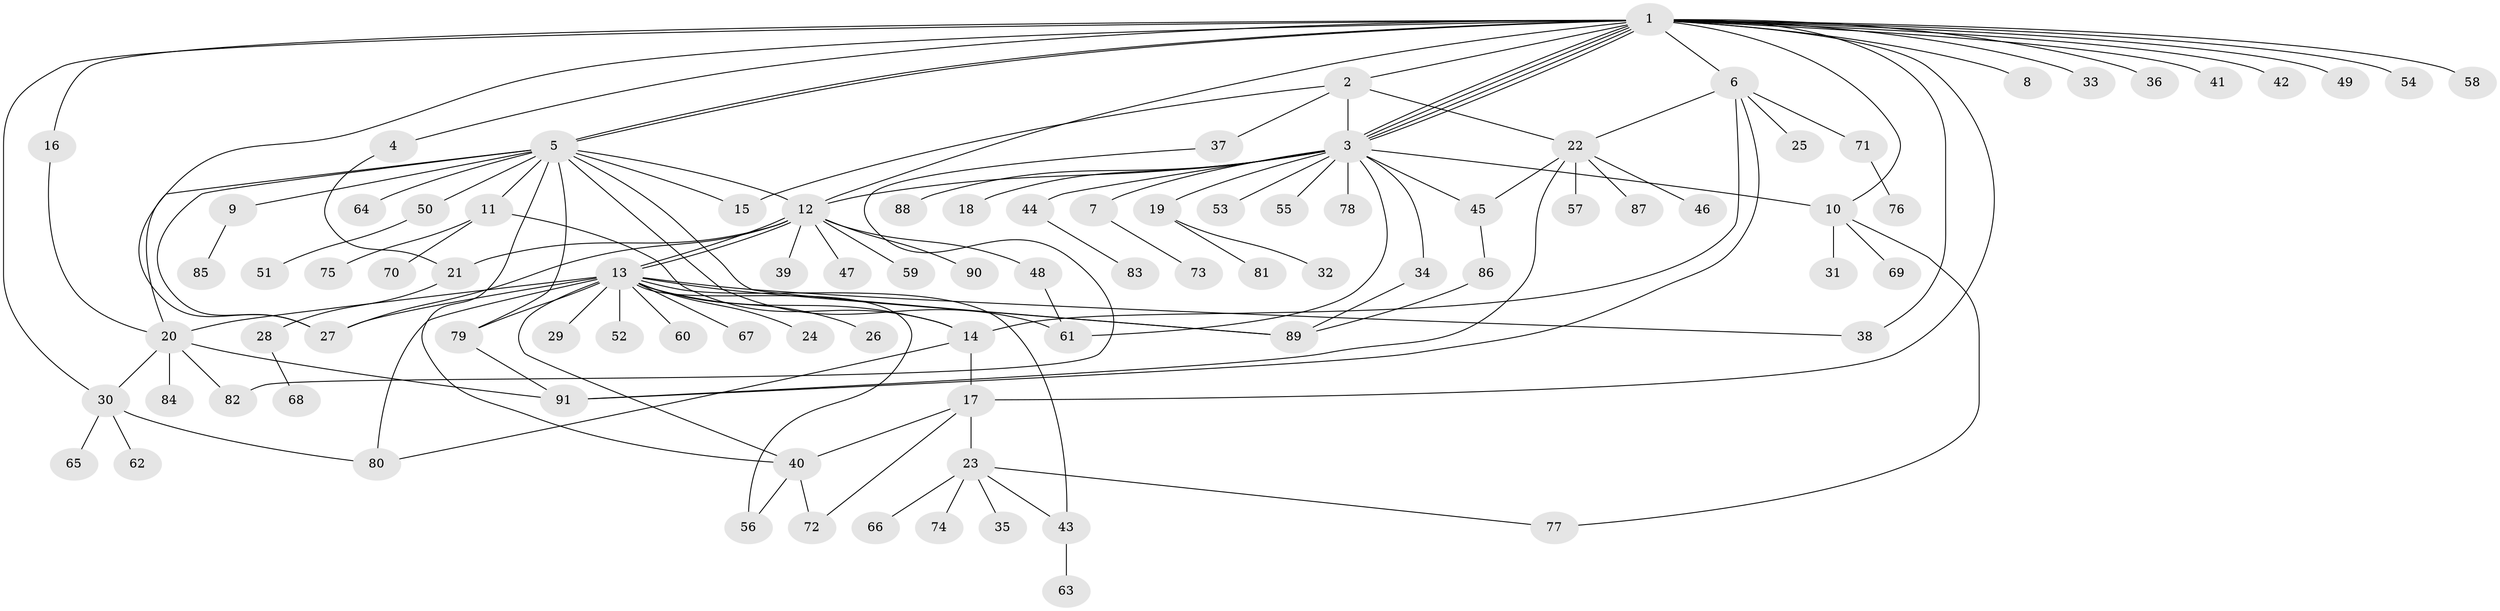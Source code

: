 // Generated by graph-tools (version 1.1) at 2025/11/02/27/25 16:11:11]
// undirected, 91 vertices, 131 edges
graph export_dot {
graph [start="1"]
  node [color=gray90,style=filled];
  1;
  2;
  3;
  4;
  5;
  6;
  7;
  8;
  9;
  10;
  11;
  12;
  13;
  14;
  15;
  16;
  17;
  18;
  19;
  20;
  21;
  22;
  23;
  24;
  25;
  26;
  27;
  28;
  29;
  30;
  31;
  32;
  33;
  34;
  35;
  36;
  37;
  38;
  39;
  40;
  41;
  42;
  43;
  44;
  45;
  46;
  47;
  48;
  49;
  50;
  51;
  52;
  53;
  54;
  55;
  56;
  57;
  58;
  59;
  60;
  61;
  62;
  63;
  64;
  65;
  66;
  67;
  68;
  69;
  70;
  71;
  72;
  73;
  74;
  75;
  76;
  77;
  78;
  79;
  80;
  81;
  82;
  83;
  84;
  85;
  86;
  87;
  88;
  89;
  90;
  91;
  1 -- 2;
  1 -- 3;
  1 -- 3;
  1 -- 3;
  1 -- 3;
  1 -- 4;
  1 -- 5;
  1 -- 5;
  1 -- 6;
  1 -- 8;
  1 -- 10;
  1 -- 12;
  1 -- 16;
  1 -- 17;
  1 -- 27;
  1 -- 30;
  1 -- 33;
  1 -- 36;
  1 -- 38;
  1 -- 41;
  1 -- 42;
  1 -- 49;
  1 -- 54;
  1 -- 58;
  2 -- 3;
  2 -- 15;
  2 -- 22;
  2 -- 37;
  3 -- 7;
  3 -- 10;
  3 -- 12;
  3 -- 18;
  3 -- 19;
  3 -- 34;
  3 -- 44;
  3 -- 45;
  3 -- 53;
  3 -- 55;
  3 -- 61;
  3 -- 78;
  3 -- 88;
  4 -- 21;
  5 -- 9;
  5 -- 11;
  5 -- 12;
  5 -- 15;
  5 -- 20;
  5 -- 27;
  5 -- 40;
  5 -- 50;
  5 -- 61;
  5 -- 64;
  5 -- 79;
  5 -- 89;
  6 -- 14;
  6 -- 22;
  6 -- 25;
  6 -- 71;
  6 -- 91;
  7 -- 73;
  9 -- 85;
  10 -- 31;
  10 -- 69;
  10 -- 77;
  11 -- 14;
  11 -- 70;
  11 -- 75;
  12 -- 13;
  12 -- 13;
  12 -- 21;
  12 -- 27;
  12 -- 39;
  12 -- 47;
  12 -- 48;
  12 -- 59;
  12 -- 90;
  13 -- 14;
  13 -- 20;
  13 -- 24;
  13 -- 26;
  13 -- 27;
  13 -- 29;
  13 -- 38;
  13 -- 40;
  13 -- 43;
  13 -- 52;
  13 -- 56;
  13 -- 60;
  13 -- 67;
  13 -- 79;
  13 -- 80;
  13 -- 89;
  14 -- 17;
  14 -- 80;
  16 -- 20;
  17 -- 23;
  17 -- 40;
  17 -- 72;
  19 -- 32;
  19 -- 81;
  20 -- 30;
  20 -- 82;
  20 -- 84;
  20 -- 91;
  21 -- 28;
  22 -- 45;
  22 -- 46;
  22 -- 57;
  22 -- 87;
  22 -- 91;
  23 -- 35;
  23 -- 43;
  23 -- 66;
  23 -- 74;
  23 -- 77;
  28 -- 68;
  30 -- 62;
  30 -- 65;
  30 -- 80;
  34 -- 89;
  37 -- 82;
  40 -- 56;
  40 -- 72;
  43 -- 63;
  44 -- 83;
  45 -- 86;
  48 -- 61;
  50 -- 51;
  71 -- 76;
  79 -- 91;
  86 -- 89;
}
